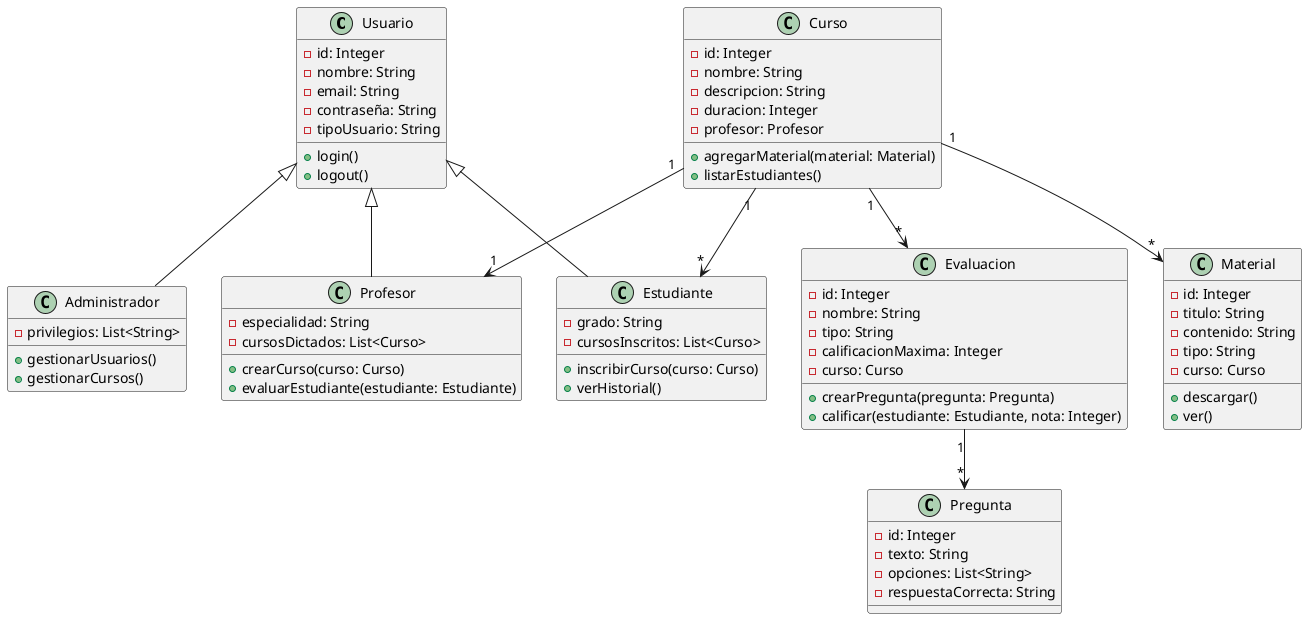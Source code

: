 @startuml
class Usuario {
    - id: Integer
    - nombre: String
    - email: String
    - contraseña: String
    - tipoUsuario: String
    + login()
    + logout()
}

class Estudiante {
    - grado: String
    - cursosInscritos: List<Curso>
    + inscribirCurso(curso: Curso)
    + verHistorial()
}

class Profesor {
    - especialidad: String
    - cursosDictados: List<Curso>
    + crearCurso(curso: Curso)
    + evaluarEstudiante(estudiante: Estudiante)
}

class Curso {
    - id: Integer
    - nombre: String
    - descripcion: String
    - duracion: Integer
    - profesor: Profesor
    + agregarMaterial(material: Material)
    + listarEstudiantes()
}

class Material {
    - id: Integer
    - titulo: String
    - contenido: String
    - tipo: String
    - curso: Curso
    + descargar()
    + ver()
}

class Evaluacion {
    - id: Integer
    - nombre: String
    - tipo: String
    - calificacionMaxima: Integer
    - curso: Curso
    + crearPregunta(pregunta: Pregunta)
    + calificar(estudiante: Estudiante, nota: Integer)
}

class Pregunta {
    - id: Integer
    - texto: String
    - opciones: List<String>
    - respuestaCorrecta: String
}

class Administrador {
    - privilegios: List<String>
    + gestionarUsuarios()
    + gestionarCursos()
}

Usuario <|-- Estudiante
Usuario <|-- Profesor
Usuario <|-- Administrador
Curso "1" --> "1" Profesor
Curso "1" --> "*" Estudiante
Curso "1" --> "*" Material
Curso "1" --> "*" Evaluacion
Evaluacion "1" --> "*" Pregunta
@enduml
